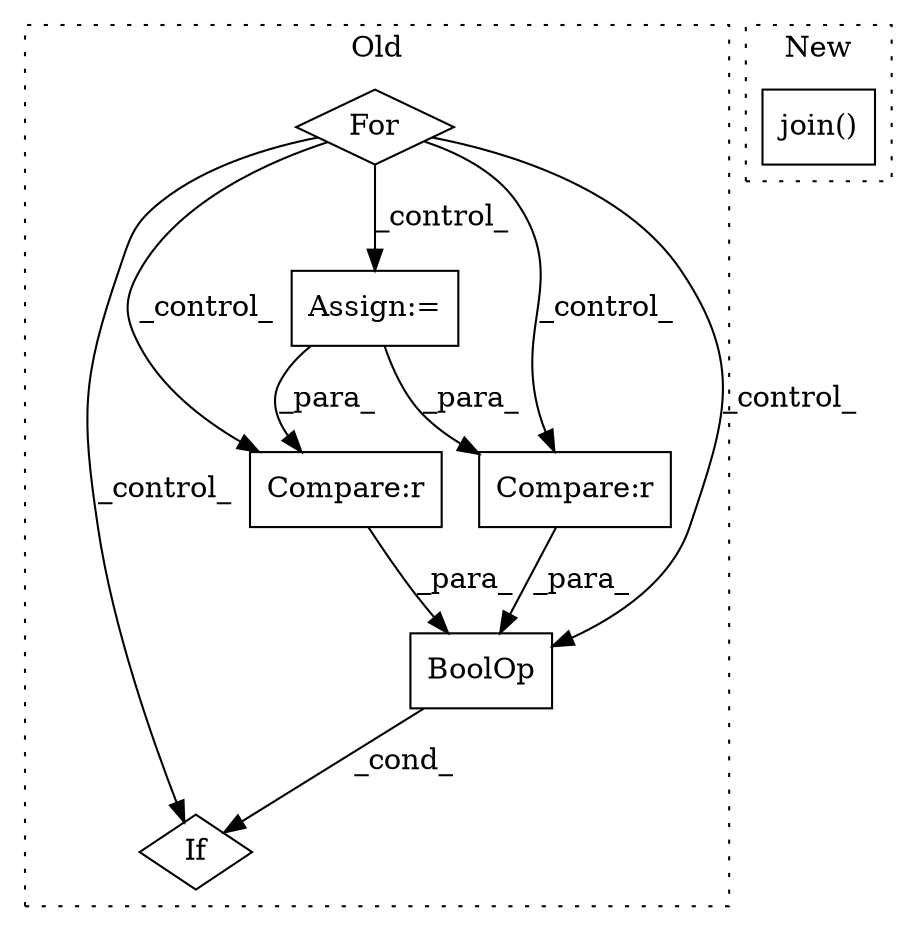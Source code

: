 digraph G {
subgraph cluster0 {
1 [label="BoolOp" a="72" s="4319" l="31" shape="box"];
3 [label="If" a="96" s="4316" l="3" shape="diamond"];
4 [label="Compare:r" a="40" s="4336" l="14" shape="box"];
5 [label="Compare:r" a="40" s="4319" l="12" shape="box"];
6 [label="Assign:=" a="68" s="4213" l="3" shape="box"];
7 [label="For" a="107" s="4163,4200" l="4,10" shape="diamond"];
label = "Old";
style="dotted";
}
subgraph cluster1 {
2 [label="join()" a="75" s="3787,3804" l="9,1" shape="box"];
label = "New";
style="dotted";
}
1 -> 3 [label="_cond_"];
4 -> 1 [label="_para_"];
5 -> 1 [label="_para_"];
6 -> 4 [label="_para_"];
6 -> 5 [label="_para_"];
7 -> 4 [label="_control_"];
7 -> 3 [label="_control_"];
7 -> 1 [label="_control_"];
7 -> 5 [label="_control_"];
7 -> 6 [label="_control_"];
}
